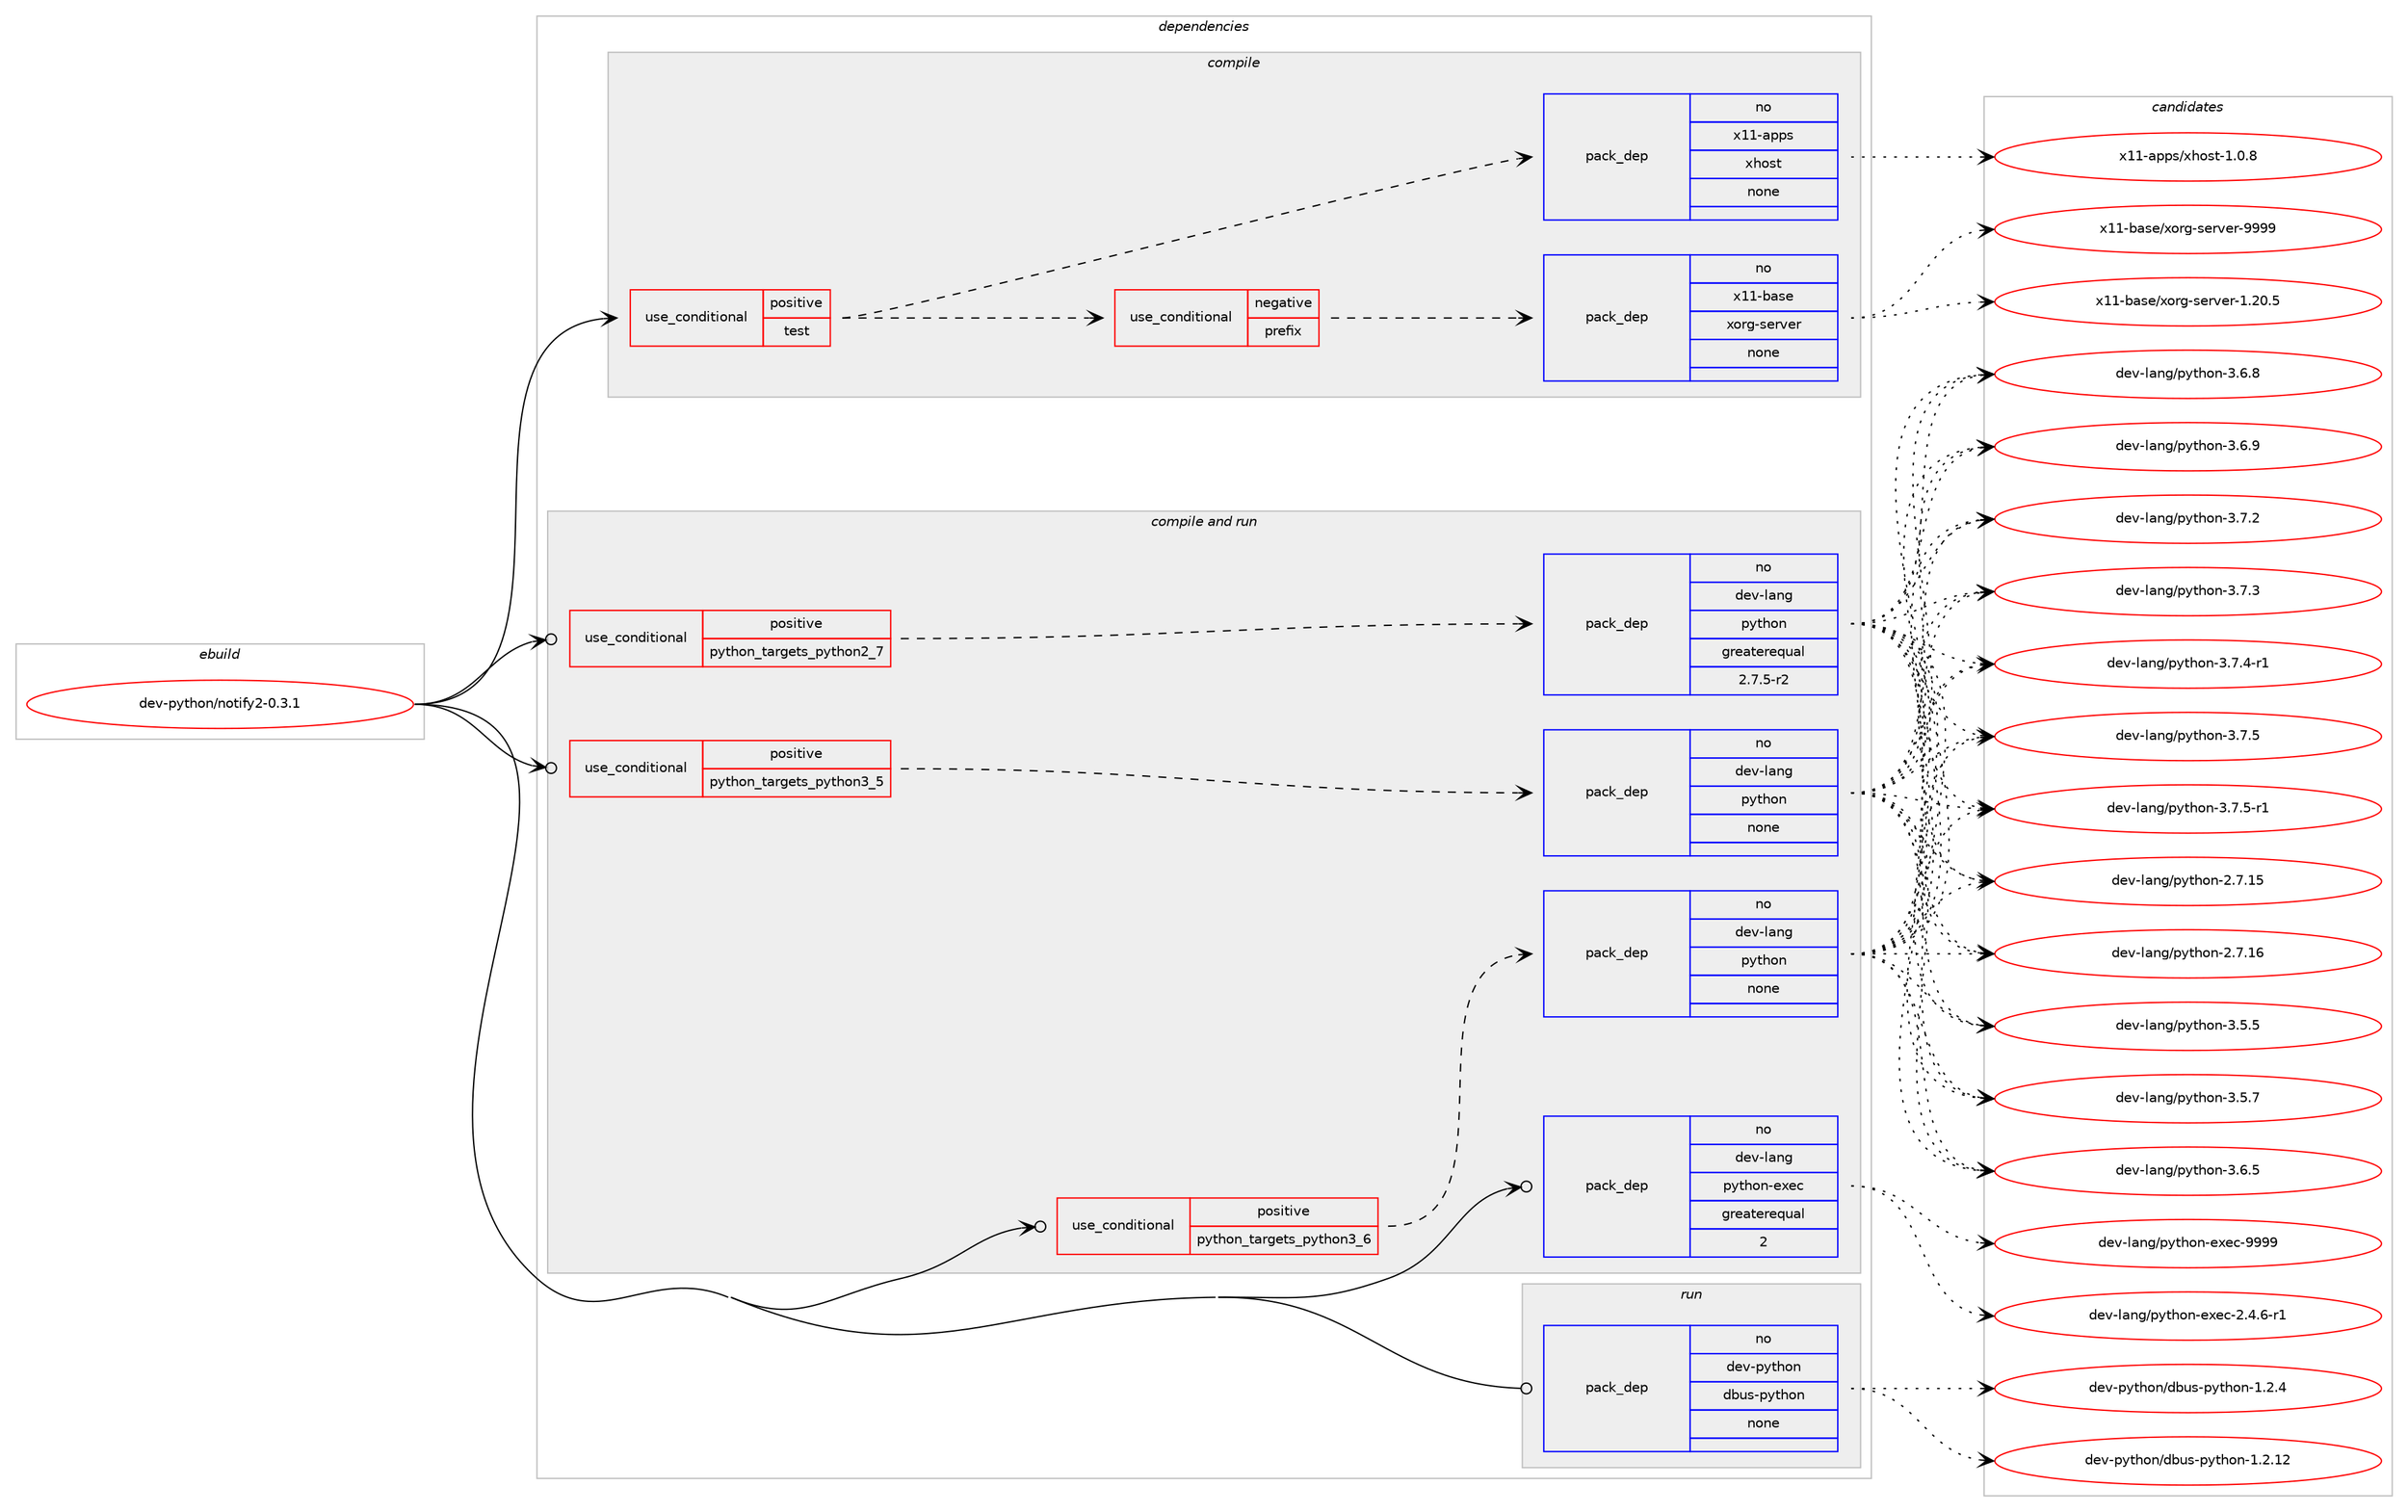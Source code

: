 digraph prolog {

# *************
# Graph options
# *************

newrank=true;
concentrate=true;
compound=true;
graph [rankdir=LR,fontname=Helvetica,fontsize=10,ranksep=1.5];#, ranksep=2.5, nodesep=0.2];
edge  [arrowhead=vee];
node  [fontname=Helvetica,fontsize=10];

# **********
# The ebuild
# **********

subgraph cluster_leftcol {
color=gray;
rank=same;
label=<<i>ebuild</i>>;
id [label="dev-python/notify2-0.3.1", color=red, width=4, href="../dev-python/notify2-0.3.1.svg"];
}

# ****************
# The dependencies
# ****************

subgraph cluster_midcol {
color=gray;
label=<<i>dependencies</i>>;
subgraph cluster_compile {
fillcolor="#eeeeee";
style=filled;
label=<<i>compile</i>>;
subgraph cond143324 {
dependency617199 [label=<<TABLE BORDER="0" CELLBORDER="1" CELLSPACING="0" CELLPADDING="4"><TR><TD ROWSPAN="3" CELLPADDING="10">use_conditional</TD></TR><TR><TD>positive</TD></TR><TR><TD>test</TD></TR></TABLE>>, shape=none, color=red];
subgraph cond143325 {
dependency617200 [label=<<TABLE BORDER="0" CELLBORDER="1" CELLSPACING="0" CELLPADDING="4"><TR><TD ROWSPAN="3" CELLPADDING="10">use_conditional</TD></TR><TR><TD>negative</TD></TR><TR><TD>prefix</TD></TR></TABLE>>, shape=none, color=red];
subgraph pack462067 {
dependency617201 [label=<<TABLE BORDER="0" CELLBORDER="1" CELLSPACING="0" CELLPADDING="4" WIDTH="220"><TR><TD ROWSPAN="6" CELLPADDING="30">pack_dep</TD></TR><TR><TD WIDTH="110">no</TD></TR><TR><TD>x11-base</TD></TR><TR><TD>xorg-server</TD></TR><TR><TD>none</TD></TR><TR><TD></TD></TR></TABLE>>, shape=none, color=blue];
}
dependency617200:e -> dependency617201:w [weight=20,style="dashed",arrowhead="vee"];
}
dependency617199:e -> dependency617200:w [weight=20,style="dashed",arrowhead="vee"];
subgraph pack462068 {
dependency617202 [label=<<TABLE BORDER="0" CELLBORDER="1" CELLSPACING="0" CELLPADDING="4" WIDTH="220"><TR><TD ROWSPAN="6" CELLPADDING="30">pack_dep</TD></TR><TR><TD WIDTH="110">no</TD></TR><TR><TD>x11-apps</TD></TR><TR><TD>xhost</TD></TR><TR><TD>none</TD></TR><TR><TD></TD></TR></TABLE>>, shape=none, color=blue];
}
dependency617199:e -> dependency617202:w [weight=20,style="dashed",arrowhead="vee"];
}
id:e -> dependency617199:w [weight=20,style="solid",arrowhead="vee"];
}
subgraph cluster_compileandrun {
fillcolor="#eeeeee";
style=filled;
label=<<i>compile and run</i>>;
subgraph cond143326 {
dependency617203 [label=<<TABLE BORDER="0" CELLBORDER="1" CELLSPACING="0" CELLPADDING="4"><TR><TD ROWSPAN="3" CELLPADDING="10">use_conditional</TD></TR><TR><TD>positive</TD></TR><TR><TD>python_targets_python2_7</TD></TR></TABLE>>, shape=none, color=red];
subgraph pack462069 {
dependency617204 [label=<<TABLE BORDER="0" CELLBORDER="1" CELLSPACING="0" CELLPADDING="4" WIDTH="220"><TR><TD ROWSPAN="6" CELLPADDING="30">pack_dep</TD></TR><TR><TD WIDTH="110">no</TD></TR><TR><TD>dev-lang</TD></TR><TR><TD>python</TD></TR><TR><TD>greaterequal</TD></TR><TR><TD>2.7.5-r2</TD></TR></TABLE>>, shape=none, color=blue];
}
dependency617203:e -> dependency617204:w [weight=20,style="dashed",arrowhead="vee"];
}
id:e -> dependency617203:w [weight=20,style="solid",arrowhead="odotvee"];
subgraph cond143327 {
dependency617205 [label=<<TABLE BORDER="0" CELLBORDER="1" CELLSPACING="0" CELLPADDING="4"><TR><TD ROWSPAN="3" CELLPADDING="10">use_conditional</TD></TR><TR><TD>positive</TD></TR><TR><TD>python_targets_python3_5</TD></TR></TABLE>>, shape=none, color=red];
subgraph pack462070 {
dependency617206 [label=<<TABLE BORDER="0" CELLBORDER="1" CELLSPACING="0" CELLPADDING="4" WIDTH="220"><TR><TD ROWSPAN="6" CELLPADDING="30">pack_dep</TD></TR><TR><TD WIDTH="110">no</TD></TR><TR><TD>dev-lang</TD></TR><TR><TD>python</TD></TR><TR><TD>none</TD></TR><TR><TD></TD></TR></TABLE>>, shape=none, color=blue];
}
dependency617205:e -> dependency617206:w [weight=20,style="dashed",arrowhead="vee"];
}
id:e -> dependency617205:w [weight=20,style="solid",arrowhead="odotvee"];
subgraph cond143328 {
dependency617207 [label=<<TABLE BORDER="0" CELLBORDER="1" CELLSPACING="0" CELLPADDING="4"><TR><TD ROWSPAN="3" CELLPADDING="10">use_conditional</TD></TR><TR><TD>positive</TD></TR><TR><TD>python_targets_python3_6</TD></TR></TABLE>>, shape=none, color=red];
subgraph pack462071 {
dependency617208 [label=<<TABLE BORDER="0" CELLBORDER="1" CELLSPACING="0" CELLPADDING="4" WIDTH="220"><TR><TD ROWSPAN="6" CELLPADDING="30">pack_dep</TD></TR><TR><TD WIDTH="110">no</TD></TR><TR><TD>dev-lang</TD></TR><TR><TD>python</TD></TR><TR><TD>none</TD></TR><TR><TD></TD></TR></TABLE>>, shape=none, color=blue];
}
dependency617207:e -> dependency617208:w [weight=20,style="dashed",arrowhead="vee"];
}
id:e -> dependency617207:w [weight=20,style="solid",arrowhead="odotvee"];
subgraph pack462072 {
dependency617209 [label=<<TABLE BORDER="0" CELLBORDER="1" CELLSPACING="0" CELLPADDING="4" WIDTH="220"><TR><TD ROWSPAN="6" CELLPADDING="30">pack_dep</TD></TR><TR><TD WIDTH="110">no</TD></TR><TR><TD>dev-lang</TD></TR><TR><TD>python-exec</TD></TR><TR><TD>greaterequal</TD></TR><TR><TD>2</TD></TR></TABLE>>, shape=none, color=blue];
}
id:e -> dependency617209:w [weight=20,style="solid",arrowhead="odotvee"];
}
subgraph cluster_run {
fillcolor="#eeeeee";
style=filled;
label=<<i>run</i>>;
subgraph pack462073 {
dependency617210 [label=<<TABLE BORDER="0" CELLBORDER="1" CELLSPACING="0" CELLPADDING="4" WIDTH="220"><TR><TD ROWSPAN="6" CELLPADDING="30">pack_dep</TD></TR><TR><TD WIDTH="110">no</TD></TR><TR><TD>dev-python</TD></TR><TR><TD>dbus-python</TD></TR><TR><TD>none</TD></TR><TR><TD></TD></TR></TABLE>>, shape=none, color=blue];
}
id:e -> dependency617210:w [weight=20,style="solid",arrowhead="odot"];
}
}

# **************
# The candidates
# **************

subgraph cluster_choices {
rank=same;
color=gray;
label=<<i>candidates</i>>;

subgraph choice462067 {
color=black;
nodesep=1;
choice1204949459897115101471201111141034511510111411810111445494650484653 [label="x11-base/xorg-server-1.20.5", color=red, width=4,href="../x11-base/xorg-server-1.20.5.svg"];
choice120494945989711510147120111114103451151011141181011144557575757 [label="x11-base/xorg-server-9999", color=red, width=4,href="../x11-base/xorg-server-9999.svg"];
dependency617201:e -> choice1204949459897115101471201111141034511510111411810111445494650484653:w [style=dotted,weight="100"];
dependency617201:e -> choice120494945989711510147120111114103451151011141181011144557575757:w [style=dotted,weight="100"];
}
subgraph choice462068 {
color=black;
nodesep=1;
choice1204949459711211211547120104111115116454946484656 [label="x11-apps/xhost-1.0.8", color=red, width=4,href="../x11-apps/xhost-1.0.8.svg"];
dependency617202:e -> choice1204949459711211211547120104111115116454946484656:w [style=dotted,weight="100"];
}
subgraph choice462069 {
color=black;
nodesep=1;
choice10010111845108971101034711212111610411111045504655464953 [label="dev-lang/python-2.7.15", color=red, width=4,href="../dev-lang/python-2.7.15.svg"];
choice10010111845108971101034711212111610411111045504655464954 [label="dev-lang/python-2.7.16", color=red, width=4,href="../dev-lang/python-2.7.16.svg"];
choice100101118451089711010347112121116104111110455146534653 [label="dev-lang/python-3.5.5", color=red, width=4,href="../dev-lang/python-3.5.5.svg"];
choice100101118451089711010347112121116104111110455146534655 [label="dev-lang/python-3.5.7", color=red, width=4,href="../dev-lang/python-3.5.7.svg"];
choice100101118451089711010347112121116104111110455146544653 [label="dev-lang/python-3.6.5", color=red, width=4,href="../dev-lang/python-3.6.5.svg"];
choice100101118451089711010347112121116104111110455146544656 [label="dev-lang/python-3.6.8", color=red, width=4,href="../dev-lang/python-3.6.8.svg"];
choice100101118451089711010347112121116104111110455146544657 [label="dev-lang/python-3.6.9", color=red, width=4,href="../dev-lang/python-3.6.9.svg"];
choice100101118451089711010347112121116104111110455146554650 [label="dev-lang/python-3.7.2", color=red, width=4,href="../dev-lang/python-3.7.2.svg"];
choice100101118451089711010347112121116104111110455146554651 [label="dev-lang/python-3.7.3", color=red, width=4,href="../dev-lang/python-3.7.3.svg"];
choice1001011184510897110103471121211161041111104551465546524511449 [label="dev-lang/python-3.7.4-r1", color=red, width=4,href="../dev-lang/python-3.7.4-r1.svg"];
choice100101118451089711010347112121116104111110455146554653 [label="dev-lang/python-3.7.5", color=red, width=4,href="../dev-lang/python-3.7.5.svg"];
choice1001011184510897110103471121211161041111104551465546534511449 [label="dev-lang/python-3.7.5-r1", color=red, width=4,href="../dev-lang/python-3.7.5-r1.svg"];
dependency617204:e -> choice10010111845108971101034711212111610411111045504655464953:w [style=dotted,weight="100"];
dependency617204:e -> choice10010111845108971101034711212111610411111045504655464954:w [style=dotted,weight="100"];
dependency617204:e -> choice100101118451089711010347112121116104111110455146534653:w [style=dotted,weight="100"];
dependency617204:e -> choice100101118451089711010347112121116104111110455146534655:w [style=dotted,weight="100"];
dependency617204:e -> choice100101118451089711010347112121116104111110455146544653:w [style=dotted,weight="100"];
dependency617204:e -> choice100101118451089711010347112121116104111110455146544656:w [style=dotted,weight="100"];
dependency617204:e -> choice100101118451089711010347112121116104111110455146544657:w [style=dotted,weight="100"];
dependency617204:e -> choice100101118451089711010347112121116104111110455146554650:w [style=dotted,weight="100"];
dependency617204:e -> choice100101118451089711010347112121116104111110455146554651:w [style=dotted,weight="100"];
dependency617204:e -> choice1001011184510897110103471121211161041111104551465546524511449:w [style=dotted,weight="100"];
dependency617204:e -> choice100101118451089711010347112121116104111110455146554653:w [style=dotted,weight="100"];
dependency617204:e -> choice1001011184510897110103471121211161041111104551465546534511449:w [style=dotted,weight="100"];
}
subgraph choice462070 {
color=black;
nodesep=1;
choice10010111845108971101034711212111610411111045504655464953 [label="dev-lang/python-2.7.15", color=red, width=4,href="../dev-lang/python-2.7.15.svg"];
choice10010111845108971101034711212111610411111045504655464954 [label="dev-lang/python-2.7.16", color=red, width=4,href="../dev-lang/python-2.7.16.svg"];
choice100101118451089711010347112121116104111110455146534653 [label="dev-lang/python-3.5.5", color=red, width=4,href="../dev-lang/python-3.5.5.svg"];
choice100101118451089711010347112121116104111110455146534655 [label="dev-lang/python-3.5.7", color=red, width=4,href="../dev-lang/python-3.5.7.svg"];
choice100101118451089711010347112121116104111110455146544653 [label="dev-lang/python-3.6.5", color=red, width=4,href="../dev-lang/python-3.6.5.svg"];
choice100101118451089711010347112121116104111110455146544656 [label="dev-lang/python-3.6.8", color=red, width=4,href="../dev-lang/python-3.6.8.svg"];
choice100101118451089711010347112121116104111110455146544657 [label="dev-lang/python-3.6.9", color=red, width=4,href="../dev-lang/python-3.6.9.svg"];
choice100101118451089711010347112121116104111110455146554650 [label="dev-lang/python-3.7.2", color=red, width=4,href="../dev-lang/python-3.7.2.svg"];
choice100101118451089711010347112121116104111110455146554651 [label="dev-lang/python-3.7.3", color=red, width=4,href="../dev-lang/python-3.7.3.svg"];
choice1001011184510897110103471121211161041111104551465546524511449 [label="dev-lang/python-3.7.4-r1", color=red, width=4,href="../dev-lang/python-3.7.4-r1.svg"];
choice100101118451089711010347112121116104111110455146554653 [label="dev-lang/python-3.7.5", color=red, width=4,href="../dev-lang/python-3.7.5.svg"];
choice1001011184510897110103471121211161041111104551465546534511449 [label="dev-lang/python-3.7.5-r1", color=red, width=4,href="../dev-lang/python-3.7.5-r1.svg"];
dependency617206:e -> choice10010111845108971101034711212111610411111045504655464953:w [style=dotted,weight="100"];
dependency617206:e -> choice10010111845108971101034711212111610411111045504655464954:w [style=dotted,weight="100"];
dependency617206:e -> choice100101118451089711010347112121116104111110455146534653:w [style=dotted,weight="100"];
dependency617206:e -> choice100101118451089711010347112121116104111110455146534655:w [style=dotted,weight="100"];
dependency617206:e -> choice100101118451089711010347112121116104111110455146544653:w [style=dotted,weight="100"];
dependency617206:e -> choice100101118451089711010347112121116104111110455146544656:w [style=dotted,weight="100"];
dependency617206:e -> choice100101118451089711010347112121116104111110455146544657:w [style=dotted,weight="100"];
dependency617206:e -> choice100101118451089711010347112121116104111110455146554650:w [style=dotted,weight="100"];
dependency617206:e -> choice100101118451089711010347112121116104111110455146554651:w [style=dotted,weight="100"];
dependency617206:e -> choice1001011184510897110103471121211161041111104551465546524511449:w [style=dotted,weight="100"];
dependency617206:e -> choice100101118451089711010347112121116104111110455146554653:w [style=dotted,weight="100"];
dependency617206:e -> choice1001011184510897110103471121211161041111104551465546534511449:w [style=dotted,weight="100"];
}
subgraph choice462071 {
color=black;
nodesep=1;
choice10010111845108971101034711212111610411111045504655464953 [label="dev-lang/python-2.7.15", color=red, width=4,href="../dev-lang/python-2.7.15.svg"];
choice10010111845108971101034711212111610411111045504655464954 [label="dev-lang/python-2.7.16", color=red, width=4,href="../dev-lang/python-2.7.16.svg"];
choice100101118451089711010347112121116104111110455146534653 [label="dev-lang/python-3.5.5", color=red, width=4,href="../dev-lang/python-3.5.5.svg"];
choice100101118451089711010347112121116104111110455146534655 [label="dev-lang/python-3.5.7", color=red, width=4,href="../dev-lang/python-3.5.7.svg"];
choice100101118451089711010347112121116104111110455146544653 [label="dev-lang/python-3.6.5", color=red, width=4,href="../dev-lang/python-3.6.5.svg"];
choice100101118451089711010347112121116104111110455146544656 [label="dev-lang/python-3.6.8", color=red, width=4,href="../dev-lang/python-3.6.8.svg"];
choice100101118451089711010347112121116104111110455146544657 [label="dev-lang/python-3.6.9", color=red, width=4,href="../dev-lang/python-3.6.9.svg"];
choice100101118451089711010347112121116104111110455146554650 [label="dev-lang/python-3.7.2", color=red, width=4,href="../dev-lang/python-3.7.2.svg"];
choice100101118451089711010347112121116104111110455146554651 [label="dev-lang/python-3.7.3", color=red, width=4,href="../dev-lang/python-3.7.3.svg"];
choice1001011184510897110103471121211161041111104551465546524511449 [label="dev-lang/python-3.7.4-r1", color=red, width=4,href="../dev-lang/python-3.7.4-r1.svg"];
choice100101118451089711010347112121116104111110455146554653 [label="dev-lang/python-3.7.5", color=red, width=4,href="../dev-lang/python-3.7.5.svg"];
choice1001011184510897110103471121211161041111104551465546534511449 [label="dev-lang/python-3.7.5-r1", color=red, width=4,href="../dev-lang/python-3.7.5-r1.svg"];
dependency617208:e -> choice10010111845108971101034711212111610411111045504655464953:w [style=dotted,weight="100"];
dependency617208:e -> choice10010111845108971101034711212111610411111045504655464954:w [style=dotted,weight="100"];
dependency617208:e -> choice100101118451089711010347112121116104111110455146534653:w [style=dotted,weight="100"];
dependency617208:e -> choice100101118451089711010347112121116104111110455146534655:w [style=dotted,weight="100"];
dependency617208:e -> choice100101118451089711010347112121116104111110455146544653:w [style=dotted,weight="100"];
dependency617208:e -> choice100101118451089711010347112121116104111110455146544656:w [style=dotted,weight="100"];
dependency617208:e -> choice100101118451089711010347112121116104111110455146544657:w [style=dotted,weight="100"];
dependency617208:e -> choice100101118451089711010347112121116104111110455146554650:w [style=dotted,weight="100"];
dependency617208:e -> choice100101118451089711010347112121116104111110455146554651:w [style=dotted,weight="100"];
dependency617208:e -> choice1001011184510897110103471121211161041111104551465546524511449:w [style=dotted,weight="100"];
dependency617208:e -> choice100101118451089711010347112121116104111110455146554653:w [style=dotted,weight="100"];
dependency617208:e -> choice1001011184510897110103471121211161041111104551465546534511449:w [style=dotted,weight="100"];
}
subgraph choice462072 {
color=black;
nodesep=1;
choice10010111845108971101034711212111610411111045101120101994550465246544511449 [label="dev-lang/python-exec-2.4.6-r1", color=red, width=4,href="../dev-lang/python-exec-2.4.6-r1.svg"];
choice10010111845108971101034711212111610411111045101120101994557575757 [label="dev-lang/python-exec-9999", color=red, width=4,href="../dev-lang/python-exec-9999.svg"];
dependency617209:e -> choice10010111845108971101034711212111610411111045101120101994550465246544511449:w [style=dotted,weight="100"];
dependency617209:e -> choice10010111845108971101034711212111610411111045101120101994557575757:w [style=dotted,weight="100"];
}
subgraph choice462073 {
color=black;
nodesep=1;
choice1001011184511212111610411111047100981171154511212111610411111045494650464950 [label="dev-python/dbus-python-1.2.12", color=red, width=4,href="../dev-python/dbus-python-1.2.12.svg"];
choice10010111845112121116104111110471009811711545112121116104111110454946504652 [label="dev-python/dbus-python-1.2.4", color=red, width=4,href="../dev-python/dbus-python-1.2.4.svg"];
dependency617210:e -> choice1001011184511212111610411111047100981171154511212111610411111045494650464950:w [style=dotted,weight="100"];
dependency617210:e -> choice10010111845112121116104111110471009811711545112121116104111110454946504652:w [style=dotted,weight="100"];
}
}

}
